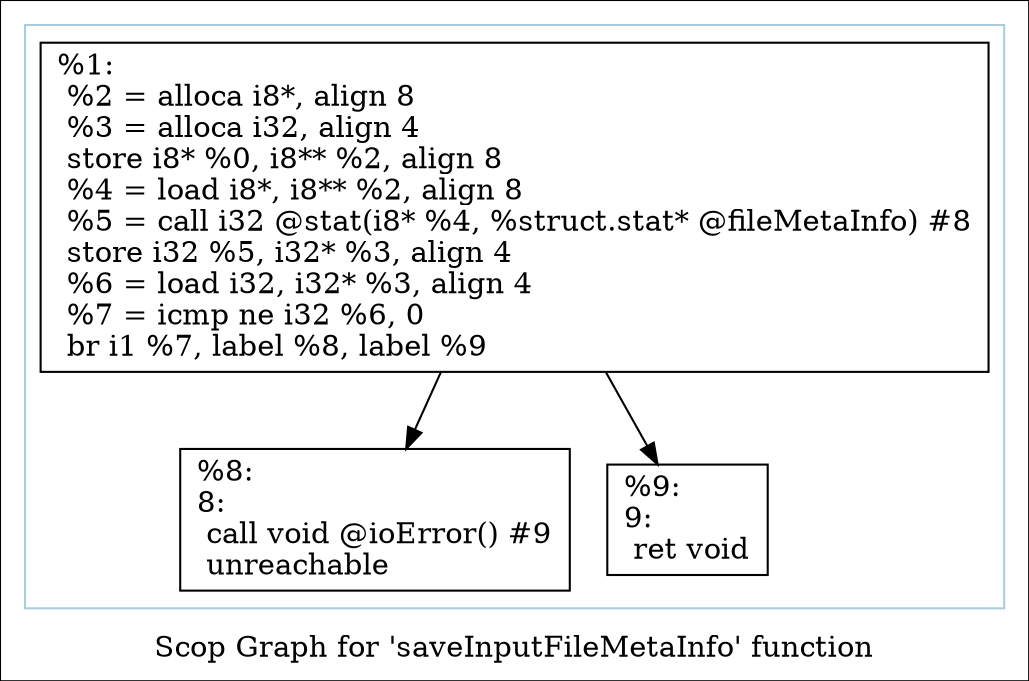 digraph "Scop Graph for 'saveInputFileMetaInfo' function" {
	label="Scop Graph for 'saveInputFileMetaInfo' function";

	Node0x268c2d0 [shape=record,label="{%1:\l  %2 = alloca i8*, align 8\l  %3 = alloca i32, align 4\l  store i8* %0, i8** %2, align 8\l  %4 = load i8*, i8** %2, align 8\l  %5 = call i32 @stat(i8* %4, %struct.stat* @fileMetaInfo) #8\l  store i32 %5, i32* %3, align 4\l  %6 = load i32, i32* %3, align 4\l  %7 = icmp ne i32 %6, 0\l  br i1 %7, label %8, label %9\l}"];
	Node0x268c2d0 -> Node0x280f630;
	Node0x268c2d0 -> Node0x2815a80;
	Node0x280f630 [shape=record,label="{%8:\l8:                                                \l  call void @ioError() #9\l  unreachable\l}"];
	Node0x2815a80 [shape=record,label="{%9:\l9:                                                \l  ret void\l}"];
	colorscheme = "paired12"
        subgraph cluster_0x2941c60 {
          label = "";
          style = solid;
          color = 1
          Node0x268c2d0;
          Node0x280f630;
          Node0x2815a80;
        }
}
